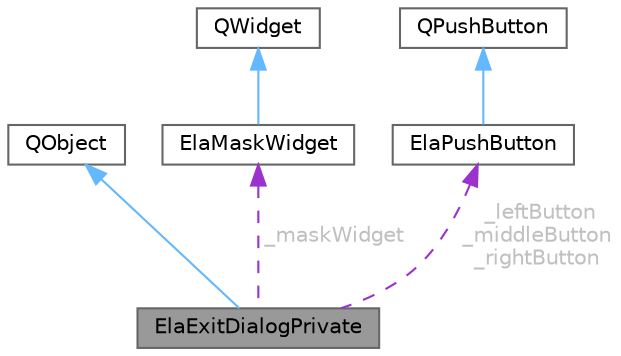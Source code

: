 digraph "ElaExitDialogPrivate"
{
 // LATEX_PDF_SIZE
  bgcolor="transparent";
  edge [fontname=Helvetica,fontsize=10,labelfontname=Helvetica,labelfontsize=10];
  node [fontname=Helvetica,fontsize=10,shape=box,height=0.2,width=0.4];
  Node1 [id="Node000001",label="ElaExitDialogPrivate",height=0.2,width=0.4,color="gray40", fillcolor="grey60", style="filled", fontcolor="black",tooltip="退出对话框私有实现类，管理对话框的控件和动画"];
  Node2 -> Node1 [id="edge1_Node000001_Node000002",dir="back",color="steelblue1",style="solid",tooltip=" "];
  Node2 [id="Node000002",label="QObject",height=0.2,width=0.4,color="gray40", fillcolor="white", style="filled",tooltip=" "];
  Node3 -> Node1 [id="edge2_Node000001_Node000003",dir="back",color="darkorchid3",style="dashed",tooltip=" ",label=" _maskWidget",fontcolor="grey" ];
  Node3 [id="Node000003",label="ElaMaskWidget",height=0.2,width=0.4,color="gray40", fillcolor="white", style="filled",URL="$class_ela_mask_widget.html",tooltip="遮罩控件类，提供透明遮罩效果和动画"];
  Node4 -> Node3 [id="edge3_Node000003_Node000004",dir="back",color="steelblue1",style="solid",tooltip=" "];
  Node4 [id="Node000004",label="QWidget",height=0.2,width=0.4,color="gray40", fillcolor="white", style="filled",tooltip=" "];
  Node5 -> Node1 [id="edge4_Node000001_Node000005",dir="back",color="darkorchid3",style="dashed",tooltip=" ",label=" _leftButton\n_middleButton\n_rightButton",fontcolor="grey" ];
  Node5 [id="Node000005",label="ElaPushButton",height=0.2,width=0.4,color="gray40", fillcolor="white", style="filled",URL="$class_ela_push_button.html",tooltip="自定义按钮类，支持主题切换和颜色配置"];
  Node6 -> Node5 [id="edge5_Node000005_Node000006",dir="back",color="steelblue1",style="solid",tooltip=" "];
  Node6 [id="Node000006",label="QPushButton",height=0.2,width=0.4,color="gray40", fillcolor="white", style="filled",tooltip=" "];
}
